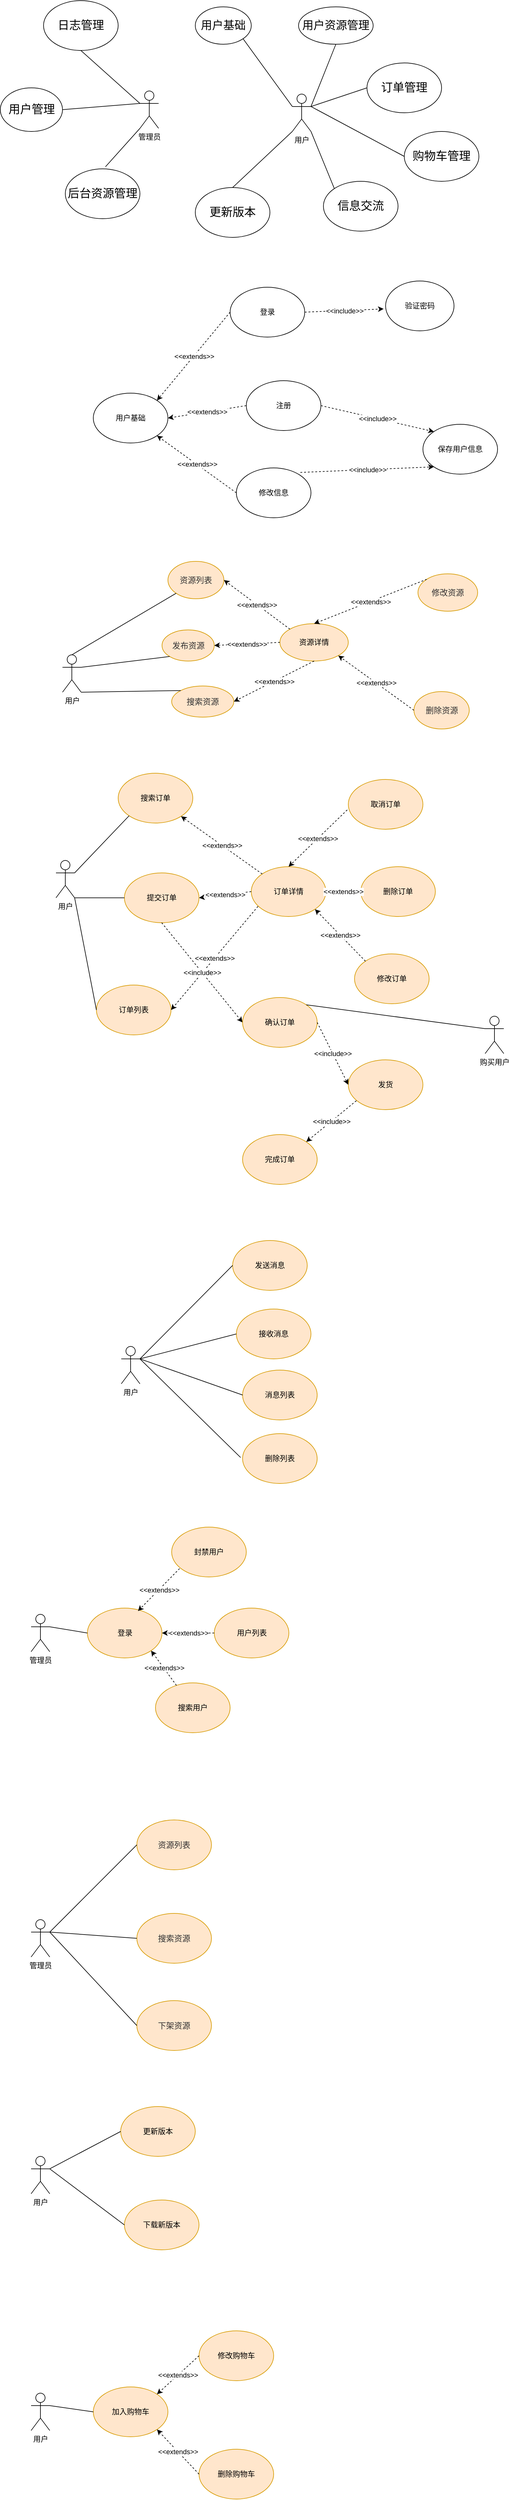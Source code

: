 <mxfile version="24.2.2" type="github">
  <diagram name="第 1 页" id="FDtEsgjhYImc4gk-P5fz">
    <mxGraphModel dx="1877" dy="580" grid="1" gridSize="10" guides="1" tooltips="1" connect="1" arrows="1" fold="1" page="1" pageScale="1" pageWidth="827" pageHeight="1169" math="0" shadow="0">
      <root>
        <mxCell id="0" />
        <mxCell id="1" parent="0" />
        <mxCell id="mCHO1RYdTXxO_RGGgIWj-1" value="管理员" style="shape=umlActor;verticalLabelPosition=bottom;verticalAlign=top;html=1;outlineConnect=0;" parent="1" vertex="1">
          <mxGeometry x="205" y="205" width="30" height="60" as="geometry" />
        </mxCell>
        <mxCell id="mCHO1RYdTXxO_RGGgIWj-4" value="用户" style="shape=umlActor;verticalLabelPosition=bottom;verticalAlign=top;html=1;outlineConnect=0;" parent="1" vertex="1">
          <mxGeometry x="450" y="210" width="30" height="60" as="geometry" />
        </mxCell>
        <mxCell id="mCHO1RYdTXxO_RGGgIWj-5" value="&lt;font style=&quot;font-size: 18px;&quot;&gt;用户基础&lt;/font&gt;" style="ellipse;whiteSpace=wrap;html=1;" parent="1" vertex="1">
          <mxGeometry x="294" y="70" width="90" height="60" as="geometry" />
        </mxCell>
        <mxCell id="mCHO1RYdTXxO_RGGgIWj-6" value="&lt;font style=&quot;font-size: 18px;&quot;&gt;用户资源管理&lt;/font&gt;" style="ellipse;whiteSpace=wrap;html=1;" parent="1" vertex="1">
          <mxGeometry x="460" y="70" width="120" height="60" as="geometry" />
        </mxCell>
        <mxCell id="mCHO1RYdTXxO_RGGgIWj-7" value="&lt;span style=&quot;font-size: 14pt; font-family: 黑体;&quot;&gt;订单管理&lt;/span&gt;" style="ellipse;whiteSpace=wrap;html=1;" parent="1" vertex="1">
          <mxGeometry x="570" y="160" width="120" height="80" as="geometry" />
        </mxCell>
        <mxCell id="mCHO1RYdTXxO_RGGgIWj-8" value="&lt;span style=&quot;font-size: 14pt; font-family: 黑体;&quot;&gt;信息交流&lt;/span&gt;" style="ellipse;whiteSpace=wrap;html=1;" parent="1" vertex="1">
          <mxGeometry x="500" y="350" width="120" height="80" as="geometry" />
        </mxCell>
        <mxCell id="mCHO1RYdTXxO_RGGgIWj-9" value="&lt;span style=&quot;font-size: 14pt; font-family: 黑体;&quot;&gt;用户管理&lt;/span&gt;" style="ellipse;whiteSpace=wrap;html=1;" parent="1" vertex="1">
          <mxGeometry x="-19.5" y="200" width="100" height="70" as="geometry" />
        </mxCell>
        <mxCell id="mCHO1RYdTXxO_RGGgIWj-10" value="&lt;p class=&quot;MsoNormal&quot;&gt;&lt;span style=&quot;font-size: 14pt; font-family: 黑体;&quot;&gt;后台资源管理&lt;span lang=&quot;EN-US&quot;&gt;&lt;/span&gt;&lt;/span&gt;&lt;/p&gt;" style="ellipse;whiteSpace=wrap;html=1;" parent="1" vertex="1">
          <mxGeometry x="85" y="330" width="120" height="80" as="geometry" />
        </mxCell>
        <mxCell id="mCHO1RYdTXxO_RGGgIWj-11" value="&lt;font face=&quot;黑体&quot;&gt;&lt;span style=&quot;font-size: 18.667px;&quot;&gt;更新版本&lt;/span&gt;&lt;/font&gt;" style="ellipse;whiteSpace=wrap;html=1;" parent="1" vertex="1">
          <mxGeometry x="294" y="360" width="120" height="80" as="geometry" />
        </mxCell>
        <mxCell id="mCHO1RYdTXxO_RGGgIWj-12" value="&lt;span style=&quot;font-size: 14pt; font-family: 黑体;&quot;&gt;购物车管理&lt;/span&gt;" style="ellipse;whiteSpace=wrap;html=1;" parent="1" vertex="1">
          <mxGeometry x="630" y="270" width="120" height="80" as="geometry" />
        </mxCell>
        <mxCell id="mCHO1RYdTXxO_RGGgIWj-13" value="" style="endArrow=none;html=1;rounded=0;exitX=0.538;exitY=-0.041;exitDx=0;exitDy=0;exitPerimeter=0;entryX=0;entryY=1;entryDx=0;entryDy=0;entryPerimeter=0;" parent="1" source="mCHO1RYdTXxO_RGGgIWj-10" target="mCHO1RYdTXxO_RGGgIWj-1" edge="1">
          <mxGeometry width="50" height="50" relative="1" as="geometry">
            <mxPoint x="320" y="280" as="sourcePoint" />
            <mxPoint x="370" y="230" as="targetPoint" />
          </mxGeometry>
        </mxCell>
        <mxCell id="mCHO1RYdTXxO_RGGgIWj-15" value="" style="endArrow=none;html=1;rounded=0;exitX=0;exitY=0.333;exitDx=0;exitDy=0;exitPerimeter=0;entryX=1;entryY=0.5;entryDx=0;entryDy=0;" parent="1" source="mCHO1RYdTXxO_RGGgIWj-1" target="mCHO1RYdTXxO_RGGgIWj-9" edge="1">
          <mxGeometry width="50" height="50" relative="1" as="geometry">
            <mxPoint x="160" y="220" as="sourcePoint" />
            <mxPoint x="210" y="170" as="targetPoint" />
          </mxGeometry>
        </mxCell>
        <mxCell id="mCHO1RYdTXxO_RGGgIWj-16" value="" style="endArrow=none;html=1;rounded=0;exitX=0.5;exitY=0;exitDx=0;exitDy=0;entryX=0;entryY=1;entryDx=0;entryDy=0;entryPerimeter=0;" parent="1" source="mCHO1RYdTXxO_RGGgIWj-11" target="mCHO1RYdTXxO_RGGgIWj-4" edge="1">
          <mxGeometry width="50" height="50" relative="1" as="geometry">
            <mxPoint x="300" y="290" as="sourcePoint" />
            <mxPoint x="350" y="240" as="targetPoint" />
          </mxGeometry>
        </mxCell>
        <mxCell id="mCHO1RYdTXxO_RGGgIWj-17" value="" style="endArrow=none;html=1;rounded=0;exitX=0;exitY=0;exitDx=0;exitDy=0;entryX=1;entryY=1;entryDx=0;entryDy=0;entryPerimeter=0;" parent="1" source="mCHO1RYdTXxO_RGGgIWj-8" target="mCHO1RYdTXxO_RGGgIWj-4" edge="1">
          <mxGeometry width="50" height="50" relative="1" as="geometry">
            <mxPoint x="500" y="350" as="sourcePoint" />
            <mxPoint x="550" y="300" as="targetPoint" />
          </mxGeometry>
        </mxCell>
        <mxCell id="mCHO1RYdTXxO_RGGgIWj-18" value="" style="endArrow=none;html=1;rounded=0;exitX=0;exitY=0.333;exitDx=0;exitDy=0;exitPerimeter=0;entryX=1;entryY=1;entryDx=0;entryDy=0;" parent="1" source="mCHO1RYdTXxO_RGGgIWj-4" target="mCHO1RYdTXxO_RGGgIWj-5" edge="1">
          <mxGeometry width="50" height="50" relative="1" as="geometry">
            <mxPoint x="360" y="230" as="sourcePoint" />
            <mxPoint x="410" y="180" as="targetPoint" />
          </mxGeometry>
        </mxCell>
        <mxCell id="mCHO1RYdTXxO_RGGgIWj-19" value="" style="endArrow=none;html=1;rounded=0;exitX=1;exitY=0.333;exitDx=0;exitDy=0;exitPerimeter=0;entryX=0.5;entryY=1;entryDx=0;entryDy=0;" parent="1" source="mCHO1RYdTXxO_RGGgIWj-4" target="mCHO1RYdTXxO_RGGgIWj-6" edge="1">
          <mxGeometry width="50" height="50" relative="1" as="geometry">
            <mxPoint x="570" y="170" as="sourcePoint" />
            <mxPoint x="620" y="120" as="targetPoint" />
          </mxGeometry>
        </mxCell>
        <mxCell id="mCHO1RYdTXxO_RGGgIWj-20" value="" style="endArrow=none;html=1;rounded=0;entryX=0;entryY=0.5;entryDx=0;entryDy=0;" parent="1" target="mCHO1RYdTXxO_RGGgIWj-7" edge="1">
          <mxGeometry width="50" height="50" relative="1" as="geometry">
            <mxPoint x="480" y="230" as="sourcePoint" />
            <mxPoint x="620" y="140" as="targetPoint" />
          </mxGeometry>
        </mxCell>
        <mxCell id="mCHO1RYdTXxO_RGGgIWj-21" value="" style="endArrow=none;html=1;rounded=0;exitX=1;exitY=0.333;exitDx=0;exitDy=0;exitPerimeter=0;entryX=0;entryY=0.5;entryDx=0;entryDy=0;" parent="1" source="mCHO1RYdTXxO_RGGgIWj-4" target="mCHO1RYdTXxO_RGGgIWj-12" edge="1">
          <mxGeometry width="50" height="50" relative="1" as="geometry">
            <mxPoint x="580" y="340" as="sourcePoint" />
            <mxPoint x="630" y="290" as="targetPoint" />
          </mxGeometry>
        </mxCell>
        <mxCell id="mCHO1RYdTXxO_RGGgIWj-24" value="登录" style="ellipse;whiteSpace=wrap;html=1;" parent="1" vertex="1">
          <mxGeometry x="350" y="520" width="120" height="80" as="geometry" />
        </mxCell>
        <mxCell id="mCHO1RYdTXxO_RGGgIWj-25" value="注册" style="ellipse;whiteSpace=wrap;html=1;" parent="1" vertex="1">
          <mxGeometry x="376" y="670" width="120" height="80" as="geometry" />
        </mxCell>
        <mxCell id="mCHO1RYdTXxO_RGGgIWj-26" value="修改信息" style="ellipse;whiteSpace=wrap;html=1;" parent="1" vertex="1">
          <mxGeometry x="360" y="810" width="120" height="80" as="geometry" />
        </mxCell>
        <mxCell id="mCHO1RYdTXxO_RGGgIWj-31" value="验证密码" style="ellipse;whiteSpace=wrap;html=1;" parent="1" vertex="1">
          <mxGeometry x="600" y="510" width="110" height="80" as="geometry" />
        </mxCell>
        <mxCell id="mCHO1RYdTXxO_RGGgIWj-32" value="" style="endArrow=classic;html=1;rounded=0;exitX=1;exitY=0.5;exitDx=0;exitDy=0;entryX=-0.029;entryY=0.56;entryDx=0;entryDy=0;entryPerimeter=0;dashed=1;" parent="1" source="mCHO1RYdTXxO_RGGgIWj-24" target="mCHO1RYdTXxO_RGGgIWj-31" edge="1">
          <mxGeometry relative="1" as="geometry">
            <mxPoint x="540" y="500" as="sourcePoint" />
            <mxPoint x="640" y="500" as="targetPoint" />
          </mxGeometry>
        </mxCell>
        <mxCell id="mCHO1RYdTXxO_RGGgIWj-33" value="&amp;lt;&amp;lt;include&amp;gt;&amp;gt;" style="edgeLabel;resizable=0;html=1;;align=center;verticalAlign=middle;" parent="mCHO1RYdTXxO_RGGgIWj-32" connectable="0" vertex="1">
          <mxGeometry relative="1" as="geometry" />
        </mxCell>
        <mxCell id="mCHO1RYdTXxO_RGGgIWj-36" value="用户" style="shape=umlActor;verticalLabelPosition=bottom;verticalAlign=top;html=1;outlineConnect=0;" parent="1" vertex="1">
          <mxGeometry x="80.5" y="1110" width="30" height="60" as="geometry" />
        </mxCell>
        <mxCell id="mCHO1RYdTXxO_RGGgIWj-38" value="&lt;span style=&quot;color: rgb(50, 50, 50); font-family: &amp;quot;Microsoft YaHei&amp;quot;, 微软雅黑, Arial; font-size: 13px; background-color: rgba(255, 255, 255, 0.01);&quot;&gt;发布资源&lt;/span&gt;" style="ellipse;whiteSpace=wrap;html=1;fillColor=#ffe6cc;strokeColor=#d79b00;" parent="1" vertex="1">
          <mxGeometry x="240.5" y="1070" width="84" height="50" as="geometry" />
        </mxCell>
        <mxCell id="mCHO1RYdTXxO_RGGgIWj-39" value="&lt;span style=&quot;color: rgb(50, 50, 50); font-family: &amp;quot;Microsoft YaHei&amp;quot;, 微软雅黑, Arial; font-size: 13px; background-color: rgba(255, 255, 255, 0.01);&quot;&gt;删除资源&lt;/span&gt;" style="ellipse;whiteSpace=wrap;html=1;fillColor=#ffe6cc;strokeColor=#d79b00;" parent="1" vertex="1">
          <mxGeometry x="645.5" y="1169" width="89" height="60" as="geometry" />
        </mxCell>
        <mxCell id="mCHO1RYdTXxO_RGGgIWj-40" value="&lt;span style=&quot;color: rgb(50, 50, 50); font-family: &amp;quot;Microsoft YaHei&amp;quot;, 微软雅黑, Arial; font-size: 13px; background-color: rgba(255, 255, 255, 0.01);&quot;&gt;修改资源&lt;/span&gt;" style="ellipse;whiteSpace=wrap;html=1;fillColor=#ffe6cc;strokeColor=#d79b00;" parent="1" vertex="1">
          <mxGeometry x="652" y="980" width="96" height="60" as="geometry" />
        </mxCell>
        <mxCell id="mCHO1RYdTXxO_RGGgIWj-42" value="保存用户信息" style="ellipse;whiteSpace=wrap;html=1;" parent="1" vertex="1">
          <mxGeometry x="660" y="740" width="120" height="80" as="geometry" />
        </mxCell>
        <mxCell id="mCHO1RYdTXxO_RGGgIWj-43" value="" style="endArrow=classic;html=1;rounded=0;exitX=1;exitY=0.5;exitDx=0;exitDy=0;entryX=0;entryY=0;entryDx=0;entryDy=0;dashed=1;" parent="1" source="mCHO1RYdTXxO_RGGgIWj-25" target="mCHO1RYdTXxO_RGGgIWj-42" edge="1">
          <mxGeometry relative="1" as="geometry">
            <mxPoint x="480" y="570" as="sourcePoint" />
            <mxPoint x="607" y="565" as="targetPoint" />
          </mxGeometry>
        </mxCell>
        <mxCell id="mCHO1RYdTXxO_RGGgIWj-44" value="&amp;lt;&amp;lt;include&amp;gt;&amp;gt;" style="edgeLabel;resizable=0;html=1;;align=center;verticalAlign=middle;" parent="mCHO1RYdTXxO_RGGgIWj-43" connectable="0" vertex="1">
          <mxGeometry relative="1" as="geometry" />
        </mxCell>
        <mxCell id="mCHO1RYdTXxO_RGGgIWj-45" value="" style="endArrow=classic;html=1;rounded=0;exitX=0.858;exitY=0.091;exitDx=0;exitDy=0;entryX=0;entryY=1;entryDx=0;entryDy=0;dashed=1;exitPerimeter=0;" parent="1" source="mCHO1RYdTXxO_RGGgIWj-26" target="mCHO1RYdTXxO_RGGgIWj-42" edge="1">
          <mxGeometry relative="1" as="geometry">
            <mxPoint x="490" y="580" as="sourcePoint" />
            <mxPoint x="617" y="575" as="targetPoint" />
          </mxGeometry>
        </mxCell>
        <mxCell id="mCHO1RYdTXxO_RGGgIWj-46" value="&amp;lt;&amp;lt;include&amp;gt;&amp;gt;" style="edgeLabel;resizable=0;html=1;;align=center;verticalAlign=middle;" parent="mCHO1RYdTXxO_RGGgIWj-45" connectable="0" vertex="1">
          <mxGeometry relative="1" as="geometry" />
        </mxCell>
        <mxCell id="mCHO1RYdTXxO_RGGgIWj-47" value="" style="endArrow=none;html=1;rounded=0;exitX=1;exitY=0.333;exitDx=0;exitDy=0;exitPerimeter=0;entryX=0;entryY=1;entryDx=0;entryDy=0;" parent="1" source="mCHO1RYdTXxO_RGGgIWj-36" target="mCHO1RYdTXxO_RGGgIWj-38" edge="1">
          <mxGeometry width="50" height="50" relative="1" as="geometry">
            <mxPoint x="140.5" y="1090" as="sourcePoint" />
            <mxPoint x="190.5" y="1040" as="targetPoint" />
          </mxGeometry>
        </mxCell>
        <mxCell id="mCHO1RYdTXxO_RGGgIWj-50" value="&lt;span style=&quot;color: rgb(50, 50, 50); font-family: &amp;quot;Microsoft YaHei&amp;quot;, 微软雅黑, Arial; font-size: 13px; background-color: rgba(255, 255, 255, 0.01);&quot;&gt;搜索资源&lt;/span&gt;" style="ellipse;whiteSpace=wrap;html=1;fillColor=#ffe6cc;strokeColor=#d79b00;" parent="1" vertex="1">
          <mxGeometry x="256" y="1160" width="100" height="50" as="geometry" />
        </mxCell>
        <mxCell id="mCHO1RYdTXxO_RGGgIWj-51" value="" style="endArrow=none;html=1;rounded=0;entryX=0;entryY=0;entryDx=0;entryDy=0;exitX=1;exitY=1;exitDx=0;exitDy=0;exitPerimeter=0;" parent="1" source="mCHO1RYdTXxO_RGGgIWj-36" target="mCHO1RYdTXxO_RGGgIWj-50" edge="1">
          <mxGeometry width="50" height="50" relative="1" as="geometry">
            <mxPoint x="60.5" y="1280" as="sourcePoint" />
            <mxPoint x="110.5" y="1230" as="targetPoint" />
          </mxGeometry>
        </mxCell>
        <mxCell id="mCHO1RYdTXxO_RGGgIWj-52" value="&lt;span style=&quot;color: rgb(50, 50, 50); font-family: &amp;quot;Microsoft YaHei&amp;quot;, 微软雅黑, Arial; font-size: 13px; background-color: rgba(255, 255, 255, 0.01);&quot;&gt;资源列表&lt;/span&gt;" style="ellipse;whiteSpace=wrap;html=1;fillColor=#ffe6cc;strokeColor=#d79b00;" parent="1" vertex="1">
          <mxGeometry x="250" y="960" width="90" height="60" as="geometry" />
        </mxCell>
        <mxCell id="mCHO1RYdTXxO_RGGgIWj-53" value="" style="endArrow=none;html=1;rounded=0;exitX=0.5;exitY=0;exitDx=0;exitDy=0;exitPerimeter=0;entryX=0;entryY=1;entryDx=0;entryDy=0;" parent="1" source="mCHO1RYdTXxO_RGGgIWj-36" target="mCHO1RYdTXxO_RGGgIWj-52" edge="1">
          <mxGeometry width="50" height="50" relative="1" as="geometry">
            <mxPoint x="90.5" y="1130" as="sourcePoint" />
            <mxPoint x="140.5" y="1080" as="targetPoint" />
          </mxGeometry>
        </mxCell>
        <mxCell id="mCHO1RYdTXxO_RGGgIWj-54" value="资源详情" style="ellipse;whiteSpace=wrap;html=1;fillColor=#ffe6cc;strokeColor=#d79b00;" parent="1" vertex="1">
          <mxGeometry x="430" y="1060" width="110" height="60" as="geometry" />
        </mxCell>
        <mxCell id="mCHO1RYdTXxO_RGGgIWj-56" value="" style="endArrow=classic;html=1;rounded=0;exitX=0;exitY=0;exitDx=0;exitDy=0;entryX=1;entryY=0.5;entryDx=0;entryDy=0;dashed=1;" parent="1" source="mCHO1RYdTXxO_RGGgIWj-54" target="mCHO1RYdTXxO_RGGgIWj-52" edge="1">
          <mxGeometry relative="1" as="geometry">
            <mxPoint x="392.5" y="1028" as="sourcePoint" />
            <mxPoint x="530.5" y="1040" as="targetPoint" />
          </mxGeometry>
        </mxCell>
        <mxCell id="mCHO1RYdTXxO_RGGgIWj-57" value="&amp;lt;&amp;lt;extends&amp;gt;&amp;gt;" style="edgeLabel;resizable=0;html=1;;align=center;verticalAlign=middle;" parent="mCHO1RYdTXxO_RGGgIWj-56" connectable="0" vertex="1">
          <mxGeometry relative="1" as="geometry" />
        </mxCell>
        <mxCell id="mCHO1RYdTXxO_RGGgIWj-59" value="" style="endArrow=classic;html=1;rounded=0;exitX=0;exitY=0.5;exitDx=0;exitDy=0;entryX=1;entryY=0.5;entryDx=0;entryDy=0;dashed=1;" parent="1" source="mCHO1RYdTXxO_RGGgIWj-54" target="mCHO1RYdTXxO_RGGgIWj-38" edge="1">
          <mxGeometry relative="1" as="geometry">
            <mxPoint x="496.5" y="1059" as="sourcePoint" />
            <mxPoint x="280.5" y="1020" as="targetPoint" />
          </mxGeometry>
        </mxCell>
        <mxCell id="mCHO1RYdTXxO_RGGgIWj-60" value="&amp;lt;&amp;lt;extends&amp;gt;&amp;gt;" style="edgeLabel;resizable=0;html=1;;align=center;verticalAlign=middle;" parent="mCHO1RYdTXxO_RGGgIWj-59" connectable="0" vertex="1">
          <mxGeometry relative="1" as="geometry" />
        </mxCell>
        <mxCell id="mCHO1RYdTXxO_RGGgIWj-61" value="" style="endArrow=classic;html=1;rounded=0;exitX=0.5;exitY=1;exitDx=0;exitDy=0;entryX=1;entryY=0.5;entryDx=0;entryDy=0;dashed=1;" parent="1" source="mCHO1RYdTXxO_RGGgIWj-54" target="mCHO1RYdTXxO_RGGgIWj-50" edge="1">
          <mxGeometry relative="1" as="geometry">
            <mxPoint x="506.5" y="1069" as="sourcePoint" />
            <mxPoint x="290.5" y="1030" as="targetPoint" />
          </mxGeometry>
        </mxCell>
        <mxCell id="mCHO1RYdTXxO_RGGgIWj-62" value="&amp;lt;&amp;lt;extends&amp;gt;&amp;gt;" style="edgeLabel;resizable=0;html=1;;align=center;verticalAlign=middle;" parent="mCHO1RYdTXxO_RGGgIWj-61" connectable="0" vertex="1">
          <mxGeometry relative="1" as="geometry" />
        </mxCell>
        <mxCell id="mCHO1RYdTXxO_RGGgIWj-65" value="用户" style="shape=umlActor;verticalLabelPosition=bottom;verticalAlign=top;html=1;outlineConnect=0;" parent="1" vertex="1">
          <mxGeometry x="70" y="1440" width="30" height="60" as="geometry" />
        </mxCell>
        <mxCell id="mCHO1RYdTXxO_RGGgIWj-66" value="提交订单" style="ellipse;whiteSpace=wrap;html=1;fillColor=#ffe6cc;strokeColor=#d79b00;" parent="1" vertex="1">
          <mxGeometry x="180" y="1460" width="120" height="80" as="geometry" />
        </mxCell>
        <mxCell id="mCHO1RYdTXxO_RGGgIWj-67" value="删除订单" style="ellipse;whiteSpace=wrap;html=1;fillColor=#ffe6cc;strokeColor=#d79b00;" parent="1" vertex="1">
          <mxGeometry x="560" y="1450" width="120" height="80" as="geometry" />
        </mxCell>
        <mxCell id="mCHO1RYdTXxO_RGGgIWj-68" value="" style="endArrow=classic;html=1;rounded=0;exitX=0;exitY=0.5;exitDx=0;exitDy=0;dashed=1;entryX=1;entryY=1;entryDx=0;entryDy=0;" parent="1" source="mCHO1RYdTXxO_RGGgIWj-39" target="mCHO1RYdTXxO_RGGgIWj-54" edge="1">
          <mxGeometry relative="1" as="geometry">
            <mxPoint x="480.5" y="1080" as="sourcePoint" />
            <mxPoint x="580" y="1070" as="targetPoint" />
          </mxGeometry>
        </mxCell>
        <mxCell id="mCHO1RYdTXxO_RGGgIWj-69" value="&amp;lt;&amp;lt;extends&amp;gt;&amp;gt;" style="edgeLabel;resizable=0;html=1;;align=center;verticalAlign=middle;" parent="mCHO1RYdTXxO_RGGgIWj-68" connectable="0" vertex="1">
          <mxGeometry relative="1" as="geometry" />
        </mxCell>
        <mxCell id="mCHO1RYdTXxO_RGGgIWj-70" value="" style="endArrow=classic;html=1;rounded=0;exitX=0;exitY=0;exitDx=0;exitDy=0;dashed=1;entryX=0.5;entryY=0;entryDx=0;entryDy=0;" parent="1" source="mCHO1RYdTXxO_RGGgIWj-40" target="mCHO1RYdTXxO_RGGgIWj-54" edge="1">
          <mxGeometry relative="1" as="geometry">
            <mxPoint x="681" y="1080" as="sourcePoint" />
            <mxPoint x="590" y="1080" as="targetPoint" />
          </mxGeometry>
        </mxCell>
        <mxCell id="mCHO1RYdTXxO_RGGgIWj-71" value="&amp;lt;&amp;lt;extends&amp;gt;&amp;gt;" style="edgeLabel;resizable=0;html=1;;align=center;verticalAlign=middle;" parent="mCHO1RYdTXxO_RGGgIWj-70" connectable="0" vertex="1">
          <mxGeometry relative="1" as="geometry" />
        </mxCell>
        <mxCell id="mCHO1RYdTXxO_RGGgIWj-72" value="修改订单" style="ellipse;whiteSpace=wrap;html=1;fillColor=#ffe6cc;strokeColor=#d79b00;" parent="1" vertex="1">
          <mxGeometry x="550" y="1590" width="120" height="80" as="geometry" />
        </mxCell>
        <mxCell id="mCHO1RYdTXxO_RGGgIWj-73" value="取消订单" style="ellipse;whiteSpace=wrap;html=1;fillColor=#ffe6cc;strokeColor=#d79b00;" parent="1" vertex="1">
          <mxGeometry x="540" y="1310" width="120" height="80" as="geometry" />
        </mxCell>
        <mxCell id="mCHO1RYdTXxO_RGGgIWj-74" value="订单详情" style="ellipse;whiteSpace=wrap;html=1;fillColor=#ffe6cc;strokeColor=#d79b00;" parent="1" vertex="1">
          <mxGeometry x="384" y="1450" width="120" height="80" as="geometry" />
        </mxCell>
        <mxCell id="mCHO1RYdTXxO_RGGgIWj-75" value="订单列表" style="ellipse;whiteSpace=wrap;html=1;fillColor=#ffe6cc;strokeColor=#d79b00;" parent="1" vertex="1">
          <mxGeometry x="135" y="1640" width="120" height="80" as="geometry" />
        </mxCell>
        <mxCell id="mCHO1RYdTXxO_RGGgIWj-76" value="搜索订单" style="ellipse;whiteSpace=wrap;html=1;fillColor=#ffe6cc;strokeColor=#d79b00;" parent="1" vertex="1">
          <mxGeometry x="170" y="1300" width="120" height="80" as="geometry" />
        </mxCell>
        <mxCell id="mCHO1RYdTXxO_RGGgIWj-77" value="" style="endArrow=none;html=1;rounded=0;exitX=1;exitY=1;exitDx=0;exitDy=0;exitPerimeter=0;entryX=0;entryY=0.5;entryDx=0;entryDy=0;" parent="1" source="mCHO1RYdTXxO_RGGgIWj-65" target="mCHO1RYdTXxO_RGGgIWj-66" edge="1">
          <mxGeometry width="50" height="50" relative="1" as="geometry">
            <mxPoint x="150" y="1530" as="sourcePoint" />
            <mxPoint x="200" y="1480" as="targetPoint" />
          </mxGeometry>
        </mxCell>
        <mxCell id="mCHO1RYdTXxO_RGGgIWj-78" value="" style="endArrow=none;html=1;rounded=0;exitX=0;exitY=0.5;exitDx=0;exitDy=0;entryX=1;entryY=1;entryDx=0;entryDy=0;entryPerimeter=0;" parent="1" source="mCHO1RYdTXxO_RGGgIWj-75" target="mCHO1RYdTXxO_RGGgIWj-65" edge="1">
          <mxGeometry width="50" height="50" relative="1" as="geometry">
            <mxPoint x="170" y="1620" as="sourcePoint" />
            <mxPoint x="96" y="1580" as="targetPoint" />
          </mxGeometry>
        </mxCell>
        <mxCell id="mCHO1RYdTXxO_RGGgIWj-79" value="" style="endArrow=none;html=1;rounded=0;exitX=1;exitY=0.333;exitDx=0;exitDy=0;exitPerimeter=0;entryX=0;entryY=1;entryDx=0;entryDy=0;" parent="1" source="mCHO1RYdTXxO_RGGgIWj-65" target="mCHO1RYdTXxO_RGGgIWj-76" edge="1">
          <mxGeometry width="50" height="50" relative="1" as="geometry">
            <mxPoint x="80" y="1400" as="sourcePoint" />
            <mxPoint x="130" y="1350" as="targetPoint" />
          </mxGeometry>
        </mxCell>
        <mxCell id="mCHO1RYdTXxO_RGGgIWj-81" value="" style="endArrow=classic;html=1;rounded=0;exitX=0;exitY=0.5;exitDx=0;exitDy=0;entryX=1;entryY=0.5;entryDx=0;entryDy=0;dashed=1;" parent="1" source="mCHO1RYdTXxO_RGGgIWj-74" target="mCHO1RYdTXxO_RGGgIWj-66" edge="1">
          <mxGeometry relative="1" as="geometry">
            <mxPoint x="405" y="1495" as="sourcePoint" />
            <mxPoint x="300" y="1500" as="targetPoint" />
          </mxGeometry>
        </mxCell>
        <mxCell id="mCHO1RYdTXxO_RGGgIWj-82" value="&amp;lt;&amp;lt;extends&amp;gt;&amp;gt;" style="edgeLabel;resizable=0;html=1;;align=center;verticalAlign=middle;" parent="mCHO1RYdTXxO_RGGgIWj-81" connectable="0" vertex="1">
          <mxGeometry relative="1" as="geometry" />
        </mxCell>
        <mxCell id="mCHO1RYdTXxO_RGGgIWj-83" value="" style="endArrow=classic;html=1;rounded=0;exitX=0.09;exitY=0.796;exitDx=0;exitDy=0;entryX=1;entryY=0.5;entryDx=0;entryDy=0;dashed=1;exitPerimeter=0;" parent="1" source="mCHO1RYdTXxO_RGGgIWj-74" target="mCHO1RYdTXxO_RGGgIWj-75" edge="1">
          <mxGeometry relative="1" as="geometry">
            <mxPoint x="415" y="1550" as="sourcePoint" />
            <mxPoint x="310" y="1510" as="targetPoint" />
          </mxGeometry>
        </mxCell>
        <mxCell id="mCHO1RYdTXxO_RGGgIWj-84" value="&amp;lt;&amp;lt;extends&amp;gt;&amp;gt;" style="edgeLabel;resizable=0;html=1;;align=center;verticalAlign=middle;" parent="mCHO1RYdTXxO_RGGgIWj-83" connectable="0" vertex="1">
          <mxGeometry relative="1" as="geometry" />
        </mxCell>
        <mxCell id="mCHO1RYdTXxO_RGGgIWj-85" value="" style="endArrow=classic;html=1;rounded=0;exitX=0;exitY=0;exitDx=0;exitDy=0;dashed=1;" parent="1" source="mCHO1RYdTXxO_RGGgIWj-74" target="mCHO1RYdTXxO_RGGgIWj-76" edge="1">
          <mxGeometry relative="1" as="geometry">
            <mxPoint x="424" y="1510" as="sourcePoint" />
            <mxPoint x="310" y="1510" as="targetPoint" />
          </mxGeometry>
        </mxCell>
        <mxCell id="mCHO1RYdTXxO_RGGgIWj-86" value="&amp;lt;&amp;lt;extends&amp;gt;&amp;gt;" style="edgeLabel;resizable=0;html=1;;align=center;verticalAlign=middle;" parent="mCHO1RYdTXxO_RGGgIWj-85" connectable="0" vertex="1">
          <mxGeometry relative="1" as="geometry" />
        </mxCell>
        <mxCell id="mCHO1RYdTXxO_RGGgIWj-87" value="" style="endArrow=classic;html=1;rounded=0;exitX=-0.014;exitY=0.611;exitDx=0;exitDy=0;dashed=1;exitPerimeter=0;entryX=0.5;entryY=0;entryDx=0;entryDy=0;" parent="1" source="mCHO1RYdTXxO_RGGgIWj-73" target="mCHO1RYdTXxO_RGGgIWj-74" edge="1">
          <mxGeometry relative="1" as="geometry">
            <mxPoint x="412" y="1472" as="sourcePoint" />
            <mxPoint x="281" y="1379" as="targetPoint" />
          </mxGeometry>
        </mxCell>
        <mxCell id="mCHO1RYdTXxO_RGGgIWj-88" value="&amp;lt;&amp;lt;extends&amp;gt;&amp;gt;" style="edgeLabel;resizable=0;html=1;;align=center;verticalAlign=middle;" parent="mCHO1RYdTXxO_RGGgIWj-87" connectable="0" vertex="1">
          <mxGeometry relative="1" as="geometry" />
        </mxCell>
        <mxCell id="mCHO1RYdTXxO_RGGgIWj-89" value="购买用户" style="shape=umlActor;verticalLabelPosition=bottom;verticalAlign=top;html=1;outlineConnect=0;" parent="1" vertex="1">
          <mxGeometry x="760" y="1690" width="30" height="60" as="geometry" />
        </mxCell>
        <mxCell id="mCHO1RYdTXxO_RGGgIWj-91" value="" style="endArrow=classic;html=1;rounded=0;exitX=0.5;exitY=1;exitDx=0;exitDy=0;dashed=1;entryX=0;entryY=0.5;entryDx=0;entryDy=0;" parent="1" source="mCHO1RYdTXxO_RGGgIWj-66" target="mCHO1RYdTXxO_RGGgIWj-93" edge="1">
          <mxGeometry relative="1" as="geometry">
            <mxPoint x="160.0" y="1552.8" as="sourcePoint" />
            <mxPoint x="390" y="1770" as="targetPoint" />
          </mxGeometry>
        </mxCell>
        <mxCell id="mCHO1RYdTXxO_RGGgIWj-92" value="&amp;lt;&amp;lt;include&amp;gt;&amp;gt;" style="edgeLabel;resizable=0;html=1;;align=center;verticalAlign=middle;" parent="mCHO1RYdTXxO_RGGgIWj-91" connectable="0" vertex="1">
          <mxGeometry relative="1" as="geometry" />
        </mxCell>
        <mxCell id="mCHO1RYdTXxO_RGGgIWj-93" value="确认订单" style="ellipse;whiteSpace=wrap;html=1;fillColor=#ffe6cc;strokeColor=#d79b00;" parent="1" vertex="1">
          <mxGeometry x="370" y="1660" width="120" height="80" as="geometry" />
        </mxCell>
        <mxCell id="mCHO1RYdTXxO_RGGgIWj-94" value="发货" style="ellipse;whiteSpace=wrap;html=1;fillColor=#ffe6cc;strokeColor=#d79b00;" parent="1" vertex="1">
          <mxGeometry x="540" y="1760" width="120" height="80" as="geometry" />
        </mxCell>
        <mxCell id="mCHO1RYdTXxO_RGGgIWj-95" value="" style="endArrow=classic;html=1;rounded=0;exitX=1;exitY=0.5;exitDx=0;exitDy=0;dashed=1;entryX=0;entryY=0.5;entryDx=0;entryDy=0;" parent="1" source="mCHO1RYdTXxO_RGGgIWj-93" target="mCHO1RYdTXxO_RGGgIWj-94" edge="1">
          <mxGeometry relative="1" as="geometry">
            <mxPoint x="434" y="1560" as="sourcePoint" />
            <mxPoint x="514" y="1800" as="targetPoint" />
          </mxGeometry>
        </mxCell>
        <mxCell id="mCHO1RYdTXxO_RGGgIWj-96" value="&amp;lt;&amp;lt;include&amp;gt;&amp;gt;" style="edgeLabel;resizable=0;html=1;;align=center;verticalAlign=middle;" parent="mCHO1RYdTXxO_RGGgIWj-95" connectable="0" vertex="1">
          <mxGeometry relative="1" as="geometry" />
        </mxCell>
        <mxCell id="mCHO1RYdTXxO_RGGgIWj-98" value="" style="endArrow=classic;html=1;rounded=0;exitX=0;exitY=0;exitDx=0;exitDy=0;dashed=1;entryX=1;entryY=1;entryDx=0;entryDy=0;" parent="1" source="mCHO1RYdTXxO_RGGgIWj-72" target="mCHO1RYdTXxO_RGGgIWj-74" edge="1">
          <mxGeometry relative="1" as="geometry">
            <mxPoint x="405" y="1524" as="sourcePoint" />
            <mxPoint x="440" y="1660" as="targetPoint" />
          </mxGeometry>
        </mxCell>
        <mxCell id="mCHO1RYdTXxO_RGGgIWj-99" value="&amp;lt;&amp;lt;extends&amp;gt;&amp;gt;" style="edgeLabel;resizable=0;html=1;;align=center;verticalAlign=middle;" parent="mCHO1RYdTXxO_RGGgIWj-98" connectable="0" vertex="1">
          <mxGeometry relative="1" as="geometry" />
        </mxCell>
        <mxCell id="mCHO1RYdTXxO_RGGgIWj-100" value="" style="endArrow=classic;html=1;rounded=0;exitX=0;exitY=0.5;exitDx=0;exitDy=0;dashed=1;entryX=1;entryY=0.5;entryDx=0;entryDy=0;" parent="1" source="mCHO1RYdTXxO_RGGgIWj-67" target="mCHO1RYdTXxO_RGGgIWj-74" edge="1">
          <mxGeometry relative="1" as="geometry">
            <mxPoint x="578" y="1612" as="sourcePoint" />
            <mxPoint x="496" y="1528" as="targetPoint" />
          </mxGeometry>
        </mxCell>
        <mxCell id="mCHO1RYdTXxO_RGGgIWj-101" value="&amp;lt;&amp;lt;extends&amp;gt;&amp;gt;" style="edgeLabel;resizable=0;html=1;;align=center;verticalAlign=middle;" parent="mCHO1RYdTXxO_RGGgIWj-100" connectable="0" vertex="1">
          <mxGeometry relative="1" as="geometry" />
        </mxCell>
        <mxCell id="mCHO1RYdTXxO_RGGgIWj-102" value="" style="endArrow=none;html=1;rounded=0;exitX=1;exitY=0;exitDx=0;exitDy=0;entryX=0;entryY=0.333;entryDx=0;entryDy=0;entryPerimeter=0;" parent="1" source="mCHO1RYdTXxO_RGGgIWj-93" target="mCHO1RYdTXxO_RGGgIWj-89" edge="1">
          <mxGeometry width="50" height="50" relative="1" as="geometry">
            <mxPoint x="440" y="1710" as="sourcePoint" />
            <mxPoint x="490" y="1660" as="targetPoint" />
          </mxGeometry>
        </mxCell>
        <mxCell id="mCHO1RYdTXxO_RGGgIWj-103" value="完成订单" style="ellipse;whiteSpace=wrap;html=1;fillColor=#ffe6cc;strokeColor=#d79b00;" parent="1" vertex="1">
          <mxGeometry x="370" y="1880" width="120" height="80" as="geometry" />
        </mxCell>
        <mxCell id="mCHO1RYdTXxO_RGGgIWj-104" value="" style="endArrow=classic;html=1;rounded=0;exitX=0.108;exitY=0.821;exitDx=0;exitDy=0;dashed=1;entryX=1;entryY=0;entryDx=0;entryDy=0;exitPerimeter=0;" parent="1" source="mCHO1RYdTXxO_RGGgIWj-94" target="mCHO1RYdTXxO_RGGgIWj-103" edge="1">
          <mxGeometry relative="1" as="geometry">
            <mxPoint x="450" y="1790" as="sourcePoint" />
            <mxPoint x="544" y="1820" as="targetPoint" />
          </mxGeometry>
        </mxCell>
        <mxCell id="mCHO1RYdTXxO_RGGgIWj-105" value="&amp;lt;&amp;lt;include&amp;gt;&amp;gt;" style="edgeLabel;resizable=0;html=1;;align=center;verticalAlign=middle;" parent="mCHO1RYdTXxO_RGGgIWj-104" connectable="0" vertex="1">
          <mxGeometry relative="1" as="geometry" />
        </mxCell>
        <mxCell id="mCHO1RYdTXxO_RGGgIWj-106" value="用户" style="shape=umlActor;verticalLabelPosition=bottom;verticalAlign=top;html=1;outlineConnect=0;" parent="1" vertex="1">
          <mxGeometry x="175" y="2220" width="30" height="60" as="geometry" />
        </mxCell>
        <mxCell id="mCHO1RYdTXxO_RGGgIWj-107" value="发送消息" style="ellipse;whiteSpace=wrap;html=1;fillColor=#ffe6cc;strokeColor=#d79b00;" parent="1" vertex="1">
          <mxGeometry x="354" y="2050" width="120" height="80" as="geometry" />
        </mxCell>
        <mxCell id="mCHO1RYdTXxO_RGGgIWj-108" value="接收消息" style="ellipse;whiteSpace=wrap;html=1;fillColor=#ffe6cc;strokeColor=#d79b00;" parent="1" vertex="1">
          <mxGeometry x="360" y="2160" width="120" height="80" as="geometry" />
        </mxCell>
        <mxCell id="mCHO1RYdTXxO_RGGgIWj-109" value="消息列表" style="ellipse;whiteSpace=wrap;html=1;fillColor=#ffe6cc;strokeColor=#d79b00;" parent="1" vertex="1">
          <mxGeometry x="370" y="2258" width="120" height="80" as="geometry" />
        </mxCell>
        <mxCell id="mCHO1RYdTXxO_RGGgIWj-110" value="删除列表" style="ellipse;whiteSpace=wrap;html=1;fillColor=#ffe6cc;strokeColor=#d79b00;" parent="1" vertex="1">
          <mxGeometry x="370" y="2360" width="120" height="80" as="geometry" />
        </mxCell>
        <mxCell id="mCHO1RYdTXxO_RGGgIWj-113" value="" style="endArrow=none;html=1;rounded=0;exitX=1;exitY=0.333;exitDx=0;exitDy=0;exitPerimeter=0;entryX=0;entryY=0.5;entryDx=0;entryDy=0;" parent="1" source="mCHO1RYdTXxO_RGGgIWj-106" target="mCHO1RYdTXxO_RGGgIWj-107" edge="1">
          <mxGeometry width="50" height="50" relative="1" as="geometry">
            <mxPoint x="250" y="2250" as="sourcePoint" />
            <mxPoint x="300" y="2200" as="targetPoint" />
          </mxGeometry>
        </mxCell>
        <mxCell id="mCHO1RYdTXxO_RGGgIWj-114" value="" style="endArrow=none;html=1;rounded=0;exitX=1;exitY=0.333;exitDx=0;exitDy=0;exitPerimeter=0;entryX=0;entryY=0.5;entryDx=0;entryDy=0;" parent="1" source="mCHO1RYdTXxO_RGGgIWj-106" target="mCHO1RYdTXxO_RGGgIWj-108" edge="1">
          <mxGeometry width="50" height="50" relative="1" as="geometry">
            <mxPoint x="250" y="2270" as="sourcePoint" />
            <mxPoint x="300" y="2220" as="targetPoint" />
          </mxGeometry>
        </mxCell>
        <mxCell id="mCHO1RYdTXxO_RGGgIWj-115" value="" style="endArrow=none;html=1;rounded=0;exitX=1;exitY=0.333;exitDx=0;exitDy=0;exitPerimeter=0;entryX=0;entryY=0.5;entryDx=0;entryDy=0;" parent="1" source="mCHO1RYdTXxO_RGGgIWj-106" target="mCHO1RYdTXxO_RGGgIWj-109" edge="1">
          <mxGeometry width="50" height="50" relative="1" as="geometry">
            <mxPoint x="280" y="2320" as="sourcePoint" />
            <mxPoint x="330" y="2270" as="targetPoint" />
          </mxGeometry>
        </mxCell>
        <mxCell id="mCHO1RYdTXxO_RGGgIWj-116" value="" style="endArrow=none;html=1;rounded=0;exitX=1;exitY=0.333;exitDx=0;exitDy=0;exitPerimeter=0;entryX=-0.026;entryY=0.479;entryDx=0;entryDy=0;entryPerimeter=0;" parent="1" source="mCHO1RYdTXxO_RGGgIWj-106" target="mCHO1RYdTXxO_RGGgIWj-110" edge="1">
          <mxGeometry width="50" height="50" relative="1" as="geometry">
            <mxPoint x="260" y="2370" as="sourcePoint" />
            <mxPoint x="310" y="2320" as="targetPoint" />
          </mxGeometry>
        </mxCell>
        <mxCell id="mCHO1RYdTXxO_RGGgIWj-117" value="管理员" style="shape=umlActor;verticalLabelPosition=bottom;verticalAlign=top;html=1;outlineConnect=0;" parent="1" vertex="1">
          <mxGeometry x="30" y="2650" width="30" height="60" as="geometry" />
        </mxCell>
        <mxCell id="mCHO1RYdTXxO_RGGgIWj-118" value="用户列表" style="ellipse;whiteSpace=wrap;html=1;fillColor=#ffe6cc;strokeColor=#d79b00;" parent="1" vertex="1">
          <mxGeometry x="324.5" y="2640" width="120" height="80" as="geometry" />
        </mxCell>
        <mxCell id="mCHO1RYdTXxO_RGGgIWj-119" value="封禁用户" style="ellipse;whiteSpace=wrap;html=1;fillColor=#ffe6cc;strokeColor=#d79b00;" parent="1" vertex="1">
          <mxGeometry x="256" y="2510" width="120" height="80" as="geometry" />
        </mxCell>
        <mxCell id="mCHO1RYdTXxO_RGGgIWj-120" value="搜索用户" style="ellipse;whiteSpace=wrap;html=1;fillColor=#ffe6cc;strokeColor=#d79b00;" parent="1" vertex="1">
          <mxGeometry x="230" y="2760" width="120" height="80" as="geometry" />
        </mxCell>
        <mxCell id="mCHO1RYdTXxO_RGGgIWj-124" value="登录" style="ellipse;whiteSpace=wrap;html=1;fillColor=#ffe6cc;strokeColor=#d79b00;" parent="1" vertex="1">
          <mxGeometry x="120.5" y="2640" width="120" height="80" as="geometry" />
        </mxCell>
        <mxCell id="mCHO1RYdTXxO_RGGgIWj-125" value="" style="endArrow=none;html=1;rounded=0;exitX=1;exitY=0.333;exitDx=0;exitDy=0;exitPerimeter=0;entryX=0;entryY=0.5;entryDx=0;entryDy=0;" parent="1" source="mCHO1RYdTXxO_RGGgIWj-117" target="mCHO1RYdTXxO_RGGgIWj-124" edge="1">
          <mxGeometry width="50" height="50" relative="1" as="geometry">
            <mxPoint x="90" y="2630" as="sourcePoint" />
            <mxPoint x="140" y="2580" as="targetPoint" />
          </mxGeometry>
        </mxCell>
        <mxCell id="mCHO1RYdTXxO_RGGgIWj-126" value="" style="endArrow=classic;html=1;rounded=0;exitX=0.106;exitY=0.832;exitDx=0;exitDy=0;entryX=0.678;entryY=0.059;entryDx=0;entryDy=0;dashed=1;exitPerimeter=0;entryPerimeter=0;" parent="1" source="mCHO1RYdTXxO_RGGgIWj-119" target="mCHO1RYdTXxO_RGGgIWj-124" edge="1">
          <mxGeometry relative="1" as="geometry">
            <mxPoint x="310" y="2424" as="sourcePoint" />
            <mxPoint x="170" y="2590" as="targetPoint" />
          </mxGeometry>
        </mxCell>
        <mxCell id="mCHO1RYdTXxO_RGGgIWj-127" value="&amp;lt;&amp;lt;extends&amp;gt;&amp;gt;" style="edgeLabel;resizable=0;html=1;;align=center;verticalAlign=middle;" parent="mCHO1RYdTXxO_RGGgIWj-126" connectable="0" vertex="1">
          <mxGeometry relative="1" as="geometry" />
        </mxCell>
        <mxCell id="mCHO1RYdTXxO_RGGgIWj-128" value="" style="endArrow=classic;html=1;rounded=0;exitX=0;exitY=0.5;exitDx=0;exitDy=0;entryX=1;entryY=0.5;entryDx=0;entryDy=0;dashed=1;" parent="1" source="mCHO1RYdTXxO_RGGgIWj-118" target="mCHO1RYdTXxO_RGGgIWj-124" edge="1">
          <mxGeometry relative="1" as="geometry">
            <mxPoint x="279" y="2587" as="sourcePoint" />
            <mxPoint x="212" y="2655" as="targetPoint" />
          </mxGeometry>
        </mxCell>
        <mxCell id="mCHO1RYdTXxO_RGGgIWj-129" value="&amp;lt;&amp;lt;extends&amp;gt;&amp;gt;" style="edgeLabel;resizable=0;html=1;;align=center;verticalAlign=middle;" parent="mCHO1RYdTXxO_RGGgIWj-128" connectable="0" vertex="1">
          <mxGeometry relative="1" as="geometry" />
        </mxCell>
        <mxCell id="mCHO1RYdTXxO_RGGgIWj-130" value="" style="endArrow=classic;html=1;rounded=0;entryX=1;entryY=1;entryDx=0;entryDy=0;dashed=1;" parent="1" source="mCHO1RYdTXxO_RGGgIWj-120" target="mCHO1RYdTXxO_RGGgIWj-124" edge="1">
          <mxGeometry relative="1" as="geometry">
            <mxPoint x="335" y="2690" as="sourcePoint" />
            <mxPoint x="251" y="2690" as="targetPoint" />
          </mxGeometry>
        </mxCell>
        <mxCell id="mCHO1RYdTXxO_RGGgIWj-131" value="&amp;lt;&amp;lt;extends&amp;gt;&amp;gt;" style="edgeLabel;resizable=0;html=1;;align=center;verticalAlign=middle;" parent="mCHO1RYdTXxO_RGGgIWj-130" connectable="0" vertex="1">
          <mxGeometry relative="1" as="geometry" />
        </mxCell>
        <mxCell id="aGF1ZFYaD7W5l3-DtEGY-1" value="管理员" style="shape=umlActor;verticalLabelPosition=bottom;verticalAlign=top;html=1;outlineConnect=0;" parent="1" vertex="1">
          <mxGeometry x="30" y="3140" width="30" height="60" as="geometry" />
        </mxCell>
        <mxCell id="aGF1ZFYaD7W5l3-DtEGY-2" value="&lt;span style=&quot;color: rgb(50, 50, 50); font-family: &amp;quot;Microsoft YaHei&amp;quot;, 微软雅黑, Arial; font-size: 13px; background-color: rgba(255, 255, 255, 0.01);&quot;&gt;资源列表&lt;/span&gt;&lt;div data-processon-v=&quot;{&amp;quot;list&amp;quot;:[{&amp;quot;parent&amp;quot;:&amp;quot;&amp;quot;,&amp;quot;link&amp;quot;:&amp;quot;&amp;quot;,&amp;quot;shapeStyle&amp;quot;:{&amp;quot;alpha&amp;quot;:1},&amp;quot;textBlock&amp;quot;:[{&amp;quot;position&amp;quot;:{&amp;quot;w&amp;quot;:&amp;quot;w-20&amp;quot;,&amp;quot;x&amp;quot;:10,&amp;quot;h&amp;quot;:&amp;quot;h&amp;quot;,&amp;quot;y&amp;quot;:0},&amp;quot;text&amp;quot;:&amp;quot;资源列表&amp;quot;}],&amp;quot;anchors&amp;quot;:[{&amp;quot;x&amp;quot;:&amp;quot;w/2&amp;quot;,&amp;quot;y&amp;quot;:&amp;quot;0&amp;quot;},{&amp;quot;x&amp;quot;:&amp;quot;w/2&amp;quot;,&amp;quot;y&amp;quot;:&amp;quot;h&amp;quot;},{&amp;quot;x&amp;quot;:&amp;quot;0&amp;quot;,&amp;quot;y&amp;quot;:&amp;quot;h/2&amp;quot;},{&amp;quot;x&amp;quot;:&amp;quot;w&amp;quot;,&amp;quot;y&amp;quot;:&amp;quot;h/2&amp;quot;}],&amp;quot;title&amp;quot;:&amp;quot;矩形&amp;quot;,&amp;quot;fontStyle&amp;quot;:{},&amp;quot;dataAttributes&amp;quot;:[{&amp;quot;name&amp;quot;:&amp;quot;序号&amp;quot;,&amp;quot;id&amp;quot;:&amp;quot;qQHtqzMtIs405564&amp;quot;,&amp;quot;type&amp;quot;:&amp;quot;number&amp;quot;,&amp;quot;category&amp;quot;:&amp;quot;default&amp;quot;,&amp;quot;value&amp;quot;:&amp;quot;&amp;quot;},{&amp;quot;name&amp;quot;:&amp;quot;名称&amp;quot;,&amp;quot;id&amp;quot;:&amp;quot;iiwQadwFSJ737891&amp;quot;,&amp;quot;type&amp;quot;:&amp;quot;string&amp;quot;,&amp;quot;category&amp;quot;:&amp;quot;default&amp;quot;,&amp;quot;value&amp;quot;:&amp;quot;&amp;quot;},{&amp;quot;name&amp;quot;:&amp;quot;所有者&amp;quot;,&amp;quot;id&amp;quot;:&amp;quot;tjVAGcGcqz564521&amp;quot;,&amp;quot;type&amp;quot;:&amp;quot;string&amp;quot;,&amp;quot;category&amp;quot;:&amp;quot;default&amp;quot;,&amp;quot;value&amp;quot;:&amp;quot;&amp;quot;},{&amp;quot;name&amp;quot;:&amp;quot;连接&amp;quot;,&amp;quot;id&amp;quot;:&amp;quot;ZjYONjhYut886731&amp;quot;,&amp;quot;type&amp;quot;:&amp;quot;link&amp;quot;,&amp;quot;category&amp;quot;:&amp;quot;default&amp;quot;,&amp;quot;value&amp;quot;:&amp;quot;&amp;quot;},{&amp;quot;name&amp;quot;:&amp;quot;便笺&amp;quot;,&amp;quot;id&amp;quot;:&amp;quot;TIUxtcLExY265862&amp;quot;,&amp;quot;type&amp;quot;:&amp;quot;string&amp;quot;,&amp;quot;category&amp;quot;:&amp;quot;default&amp;quot;,&amp;quot;value&amp;quot;:&amp;quot;&amp;quot;}],&amp;quot;props&amp;quot;:{&amp;quot;zindex&amp;quot;:86,&amp;quot;w&amp;quot;:38.094,&amp;quot;x&amp;quot;:667.284,&amp;quot;h&amp;quot;:187.066,&amp;quot;y&amp;quot;:799.884,&amp;quot;angle&amp;quot;:0},&amp;quot;path&amp;quot;:[{&amp;quot;actions&amp;quot;:[{&amp;quot;x&amp;quot;:&amp;quot;0&amp;quot;,&amp;quot;action&amp;quot;:&amp;quot;move&amp;quot;,&amp;quot;y&amp;quot;:&amp;quot;0&amp;quot;},{&amp;quot;x&amp;quot;:&amp;quot;w&amp;quot;,&amp;quot;action&amp;quot;:&amp;quot;line&amp;quot;,&amp;quot;y&amp;quot;:&amp;quot;0&amp;quot;},{&amp;quot;x&amp;quot;:&amp;quot;w&amp;quot;,&amp;quot;action&amp;quot;:&amp;quot;line&amp;quot;,&amp;quot;y&amp;quot;:&amp;quot;h&amp;quot;},{&amp;quot;x&amp;quot;:&amp;quot;0&amp;quot;,&amp;quot;action&amp;quot;:&amp;quot;line&amp;quot;,&amp;quot;y&amp;quot;:&amp;quot;h&amp;quot;},{&amp;quot;action&amp;quot;:&amp;quot;close&amp;quot;}]}],&amp;quot;lineStyle&amp;quot;:{},&amp;quot;children&amp;quot;:[],&amp;quot;resizeDir&amp;quot;:[&amp;quot;tl&amp;quot;,&amp;quot;tr&amp;quot;,&amp;quot;br&amp;quot;,&amp;quot;bl&amp;quot;,&amp;quot;l&amp;quot;,&amp;quot;t&amp;quot;,&amp;quot;r&amp;quot;,&amp;quot;b&amp;quot;],&amp;quot;name&amp;quot;:&amp;quot;rectangle&amp;quot;,&amp;quot;fillStyle&amp;quot;:{},&amp;quot;theme&amp;quot;:{},&amp;quot;id&amp;quot;:&amp;quot;IMnhMqOGlN557206&amp;quot;,&amp;quot;attribute&amp;quot;:{&amp;quot;container&amp;quot;:false,&amp;quot;rotatable&amp;quot;:true,&amp;quot;visible&amp;quot;:true,&amp;quot;fixedLink&amp;quot;:false,&amp;quot;collapsable&amp;quot;:false,&amp;quot;collapsed&amp;quot;:false,&amp;quot;linkable&amp;quot;:true,&amp;quot;markerOffset&amp;quot;:5},&amp;quot;category&amp;quot;:&amp;quot;basic&amp;quot;,&amp;quot;locked&amp;quot;:false,&amp;quot;group&amp;quot;:&amp;quot;&amp;quot;}]}&quot; data-t=&quot;flow&quot;&gt;&lt;/div&gt;" style="ellipse;whiteSpace=wrap;html=1;fillColor=#ffe6cc;strokeColor=#d79b00;" parent="1" vertex="1">
          <mxGeometry x="200" y="2980" width="120" height="80" as="geometry" />
        </mxCell>
        <mxCell id="aGF1ZFYaD7W5l3-DtEGY-3" value="&lt;span style=&quot;color: rgb(50, 50, 50); font-family: &amp;quot;Microsoft YaHei&amp;quot;, 微软雅黑, Arial; font-size: 13px; background-color: rgba(255, 255, 255, 0.01);&quot;&gt;搜索资源&lt;/span&gt;" style="ellipse;whiteSpace=wrap;html=1;fillColor=#ffe6cc;strokeColor=#d79b00;" parent="1" vertex="1">
          <mxGeometry x="200" y="3130" width="120" height="80" as="geometry" />
        </mxCell>
        <mxCell id="aGF1ZFYaD7W5l3-DtEGY-4" value="&lt;span style=&quot;color: rgb(50, 50, 50); font-family: &amp;quot;Microsoft YaHei&amp;quot;, 微软雅黑, Arial; font-size: 13px; background-color: rgba(255, 255, 255, 0.01);&quot;&gt;下架资源&lt;/span&gt;" style="ellipse;whiteSpace=wrap;html=1;fillColor=#ffe6cc;strokeColor=#d79b00;" parent="1" vertex="1">
          <mxGeometry x="200" y="3270" width="120" height="80" as="geometry" />
        </mxCell>
        <mxCell id="aGF1ZFYaD7W5l3-DtEGY-5" value="" style="endArrow=none;html=1;rounded=0;exitX=1;exitY=0.333;exitDx=0;exitDy=0;exitPerimeter=0;entryX=0;entryY=0.5;entryDx=0;entryDy=0;" parent="1" source="aGF1ZFYaD7W5l3-DtEGY-1" target="aGF1ZFYaD7W5l3-DtEGY-2" edge="1">
          <mxGeometry width="50" height="50" relative="1" as="geometry">
            <mxPoint x="90" y="3070" as="sourcePoint" />
            <mxPoint x="140" y="3020" as="targetPoint" />
          </mxGeometry>
        </mxCell>
        <mxCell id="aGF1ZFYaD7W5l3-DtEGY-6" value="" style="endArrow=none;html=1;rounded=0;exitX=1;exitY=0.333;exitDx=0;exitDy=0;exitPerimeter=0;entryX=0;entryY=0.5;entryDx=0;entryDy=0;" parent="1" source="aGF1ZFYaD7W5l3-DtEGY-1" target="aGF1ZFYaD7W5l3-DtEGY-3" edge="1">
          <mxGeometry width="50" height="50" relative="1" as="geometry">
            <mxPoint x="170" y="3170" as="sourcePoint" />
            <mxPoint x="220" y="3120" as="targetPoint" />
          </mxGeometry>
        </mxCell>
        <mxCell id="aGF1ZFYaD7W5l3-DtEGY-7" value="" style="endArrow=none;html=1;rounded=0;exitX=1;exitY=0.333;exitDx=0;exitDy=0;exitPerimeter=0;entryX=0;entryY=0.5;entryDx=0;entryDy=0;" parent="1" source="aGF1ZFYaD7W5l3-DtEGY-1" target="aGF1ZFYaD7W5l3-DtEGY-4" edge="1">
          <mxGeometry width="50" height="50" relative="1" as="geometry">
            <mxPoint x="120" y="3290" as="sourcePoint" />
            <mxPoint x="170" y="3240" as="targetPoint" />
          </mxGeometry>
        </mxCell>
        <mxCell id="aGF1ZFYaD7W5l3-DtEGY-8" value="用户" style="shape=umlActor;verticalLabelPosition=bottom;verticalAlign=top;html=1;outlineConnect=0;" parent="1" vertex="1">
          <mxGeometry x="30" y="3520" width="30" height="60" as="geometry" />
        </mxCell>
        <mxCell id="aGF1ZFYaD7W5l3-DtEGY-9" value="更新版本" style="ellipse;whiteSpace=wrap;html=1;fillColor=#ffe6cc;strokeColor=#d79b00;" parent="1" vertex="1">
          <mxGeometry x="174" y="3440" width="120" height="80" as="geometry" />
        </mxCell>
        <mxCell id="aGF1ZFYaD7W5l3-DtEGY-10" value="下载新版本" style="ellipse;whiteSpace=wrap;html=1;fillColor=#ffe6cc;strokeColor=#d79b00;" parent="1" vertex="1">
          <mxGeometry x="180" y="3590" width="120" height="80" as="geometry" />
        </mxCell>
        <mxCell id="aGF1ZFYaD7W5l3-DtEGY-11" value="" style="endArrow=none;html=1;rounded=0;exitX=1;exitY=0.333;exitDx=0;exitDy=0;exitPerimeter=0;entryX=0;entryY=0.5;entryDx=0;entryDy=0;" parent="1" source="aGF1ZFYaD7W5l3-DtEGY-8" target="aGF1ZFYaD7W5l3-DtEGY-9" edge="1">
          <mxGeometry width="50" height="50" relative="1" as="geometry">
            <mxPoint x="120" y="3550" as="sourcePoint" />
            <mxPoint x="170" y="3500" as="targetPoint" />
          </mxGeometry>
        </mxCell>
        <mxCell id="aGF1ZFYaD7W5l3-DtEGY-12" value="" style="endArrow=none;html=1;rounded=0;exitX=1;exitY=0.333;exitDx=0;exitDy=0;exitPerimeter=0;entryX=0;entryY=0.5;entryDx=0;entryDy=0;" parent="1" source="aGF1ZFYaD7W5l3-DtEGY-8" target="aGF1ZFYaD7W5l3-DtEGY-10" edge="1">
          <mxGeometry width="50" height="50" relative="1" as="geometry">
            <mxPoint x="130" y="3640" as="sourcePoint" />
            <mxPoint x="180" y="3590" as="targetPoint" />
          </mxGeometry>
        </mxCell>
        <mxCell id="aGF1ZFYaD7W5l3-DtEGY-13" value="用户" style="shape=umlActor;verticalLabelPosition=bottom;verticalAlign=top;html=1;outlineConnect=0;" parent="1" vertex="1">
          <mxGeometry x="30" y="3900" width="30" height="60" as="geometry" />
        </mxCell>
        <mxCell id="aGF1ZFYaD7W5l3-DtEGY-14" value="加入购物车" style="ellipse;whiteSpace=wrap;html=1;fillColor=#ffe6cc;strokeColor=#d79b00;" parent="1" vertex="1">
          <mxGeometry x="130" y="3890" width="120" height="80" as="geometry" />
        </mxCell>
        <mxCell id="aGF1ZFYaD7W5l3-DtEGY-15" value="修改购物车" style="ellipse;whiteSpace=wrap;html=1;fillColor=#ffe6cc;strokeColor=#d79b00;" parent="1" vertex="1">
          <mxGeometry x="300" y="3800" width="120" height="80" as="geometry" />
        </mxCell>
        <mxCell id="aGF1ZFYaD7W5l3-DtEGY-16" value="删除购物车" style="ellipse;whiteSpace=wrap;html=1;fillColor=#ffe6cc;strokeColor=#d79b00;" parent="1" vertex="1">
          <mxGeometry x="300" y="3990" width="120" height="80" as="geometry" />
        </mxCell>
        <mxCell id="aGF1ZFYaD7W5l3-DtEGY-17" value="" style="endArrow=classic;html=1;rounded=0;exitX=0;exitY=0.5;exitDx=0;exitDy=0;entryX=1;entryY=0;entryDx=0;entryDy=0;dashed=1;" parent="1" source="aGF1ZFYaD7W5l3-DtEGY-15" target="aGF1ZFYaD7W5l3-DtEGY-14" edge="1">
          <mxGeometry relative="1" as="geometry">
            <mxPoint x="300" y="3812" as="sourcePoint" />
            <mxPoint x="233" y="3880" as="targetPoint" />
          </mxGeometry>
        </mxCell>
        <mxCell id="aGF1ZFYaD7W5l3-DtEGY-18" value="&amp;lt;&amp;lt;extends&amp;gt;&amp;gt;" style="edgeLabel;resizable=0;html=1;;align=center;verticalAlign=middle;" parent="aGF1ZFYaD7W5l3-DtEGY-17" connectable="0" vertex="1">
          <mxGeometry relative="1" as="geometry" />
        </mxCell>
        <mxCell id="aGF1ZFYaD7W5l3-DtEGY-19" value="" style="endArrow=classic;html=1;rounded=0;exitX=0;exitY=0.5;exitDx=0;exitDy=0;entryX=1;entryY=1;entryDx=0;entryDy=0;dashed=1;" parent="1" source="aGF1ZFYaD7W5l3-DtEGY-16" target="aGF1ZFYaD7W5l3-DtEGY-14" edge="1">
          <mxGeometry relative="1" as="geometry">
            <mxPoint x="310" y="3850" as="sourcePoint" />
            <mxPoint x="242" y="3912" as="targetPoint" />
          </mxGeometry>
        </mxCell>
        <mxCell id="aGF1ZFYaD7W5l3-DtEGY-20" value="&amp;lt;&amp;lt;extends&amp;gt;&amp;gt;" style="edgeLabel;resizable=0;html=1;;align=center;verticalAlign=middle;" parent="aGF1ZFYaD7W5l3-DtEGY-19" connectable="0" vertex="1">
          <mxGeometry relative="1" as="geometry" />
        </mxCell>
        <mxCell id="aGF1ZFYaD7W5l3-DtEGY-21" value="" style="endArrow=none;html=1;rounded=0;exitX=1;exitY=0.333;exitDx=0;exitDy=0;exitPerimeter=0;entryX=0;entryY=0.5;entryDx=0;entryDy=0;" parent="1" source="aGF1ZFYaD7W5l3-DtEGY-13" target="aGF1ZFYaD7W5l3-DtEGY-14" edge="1">
          <mxGeometry width="50" height="50" relative="1" as="geometry">
            <mxPoint x="140" y="3850" as="sourcePoint" />
            <mxPoint x="190" y="3800" as="targetPoint" />
          </mxGeometry>
        </mxCell>
        <mxCell id="fLY72MeMxudv8RM18r59-1" value="用户基础" style="ellipse;whiteSpace=wrap;html=1;" vertex="1" parent="1">
          <mxGeometry x="130" y="690" width="120" height="80" as="geometry" />
        </mxCell>
        <mxCell id="fLY72MeMxudv8RM18r59-3" value="&lt;span style=&quot;font-size: 14pt; font-family: 黑体;&quot;&gt;日志管理&lt;/span&gt;" style="ellipse;whiteSpace=wrap;html=1;" vertex="1" parent="1">
          <mxGeometry x="50" y="60" width="120" height="80" as="geometry" />
        </mxCell>
        <mxCell id="fLY72MeMxudv8RM18r59-4" value="" style="endArrow=none;html=1;rounded=0;fontSize=12;startSize=8;endSize=8;curved=1;exitX=0.5;exitY=1;exitDx=0;exitDy=0;entryX=0;entryY=0.333;entryDx=0;entryDy=0;entryPerimeter=0;" edge="1" parent="1" source="fLY72MeMxudv8RM18r59-3" target="mCHO1RYdTXxO_RGGgIWj-1">
          <mxGeometry width="50" height="50" relative="1" as="geometry">
            <mxPoint x="330" y="260" as="sourcePoint" />
            <mxPoint x="380" y="210" as="targetPoint" />
          </mxGeometry>
        </mxCell>
        <mxCell id="fLY72MeMxudv8RM18r59-7" value="" style="endArrow=classic;html=1;rounded=0;exitX=0;exitY=0.5;exitDx=0;exitDy=0;entryX=1;entryY=0;entryDx=0;entryDy=0;dashed=1;" edge="1" parent="1" source="mCHO1RYdTXxO_RGGgIWj-24" target="fLY72MeMxudv8RM18r59-1">
          <mxGeometry relative="1" as="geometry">
            <mxPoint x="396" y="750" as="sourcePoint" />
            <mxPoint x="290" y="671" as="targetPoint" />
          </mxGeometry>
        </mxCell>
        <mxCell id="fLY72MeMxudv8RM18r59-8" value="&amp;lt;&amp;lt;extends&amp;gt;&amp;gt;" style="edgeLabel;resizable=0;html=1;;align=center;verticalAlign=middle;" connectable="0" vertex="1" parent="fLY72MeMxudv8RM18r59-7">
          <mxGeometry relative="1" as="geometry" />
        </mxCell>
        <mxCell id="fLY72MeMxudv8RM18r59-9" value="" style="endArrow=classic;html=1;rounded=0;exitX=0;exitY=0.5;exitDx=0;exitDy=0;entryX=1;entryY=0.5;entryDx=0;entryDy=0;dashed=1;" edge="1" parent="1" source="mCHO1RYdTXxO_RGGgIWj-25" target="fLY72MeMxudv8RM18r59-1">
          <mxGeometry relative="1" as="geometry">
            <mxPoint x="360" y="570" as="sourcePoint" />
            <mxPoint x="242" y="712" as="targetPoint" />
          </mxGeometry>
        </mxCell>
        <mxCell id="fLY72MeMxudv8RM18r59-10" value="&amp;lt;&amp;lt;extends&amp;gt;&amp;gt;" style="edgeLabel;resizable=0;html=1;;align=center;verticalAlign=middle;" connectable="0" vertex="1" parent="fLY72MeMxudv8RM18r59-9">
          <mxGeometry relative="1" as="geometry" />
        </mxCell>
        <mxCell id="fLY72MeMxudv8RM18r59-11" value="" style="endArrow=classic;html=1;rounded=0;exitX=0;exitY=0.5;exitDx=0;exitDy=0;entryX=1;entryY=1;entryDx=0;entryDy=0;dashed=1;" edge="1" parent="1" source="mCHO1RYdTXxO_RGGgIWj-26" target="fLY72MeMxudv8RM18r59-1">
          <mxGeometry relative="1" as="geometry">
            <mxPoint x="410" y="720" as="sourcePoint" />
            <mxPoint x="260" y="740" as="targetPoint" />
          </mxGeometry>
        </mxCell>
        <mxCell id="fLY72MeMxudv8RM18r59-12" value="&amp;lt;&amp;lt;extends&amp;gt;&amp;gt;" style="edgeLabel;resizable=0;html=1;;align=center;verticalAlign=middle;" connectable="0" vertex="1" parent="fLY72MeMxudv8RM18r59-11">
          <mxGeometry relative="1" as="geometry" />
        </mxCell>
      </root>
    </mxGraphModel>
  </diagram>
</mxfile>
